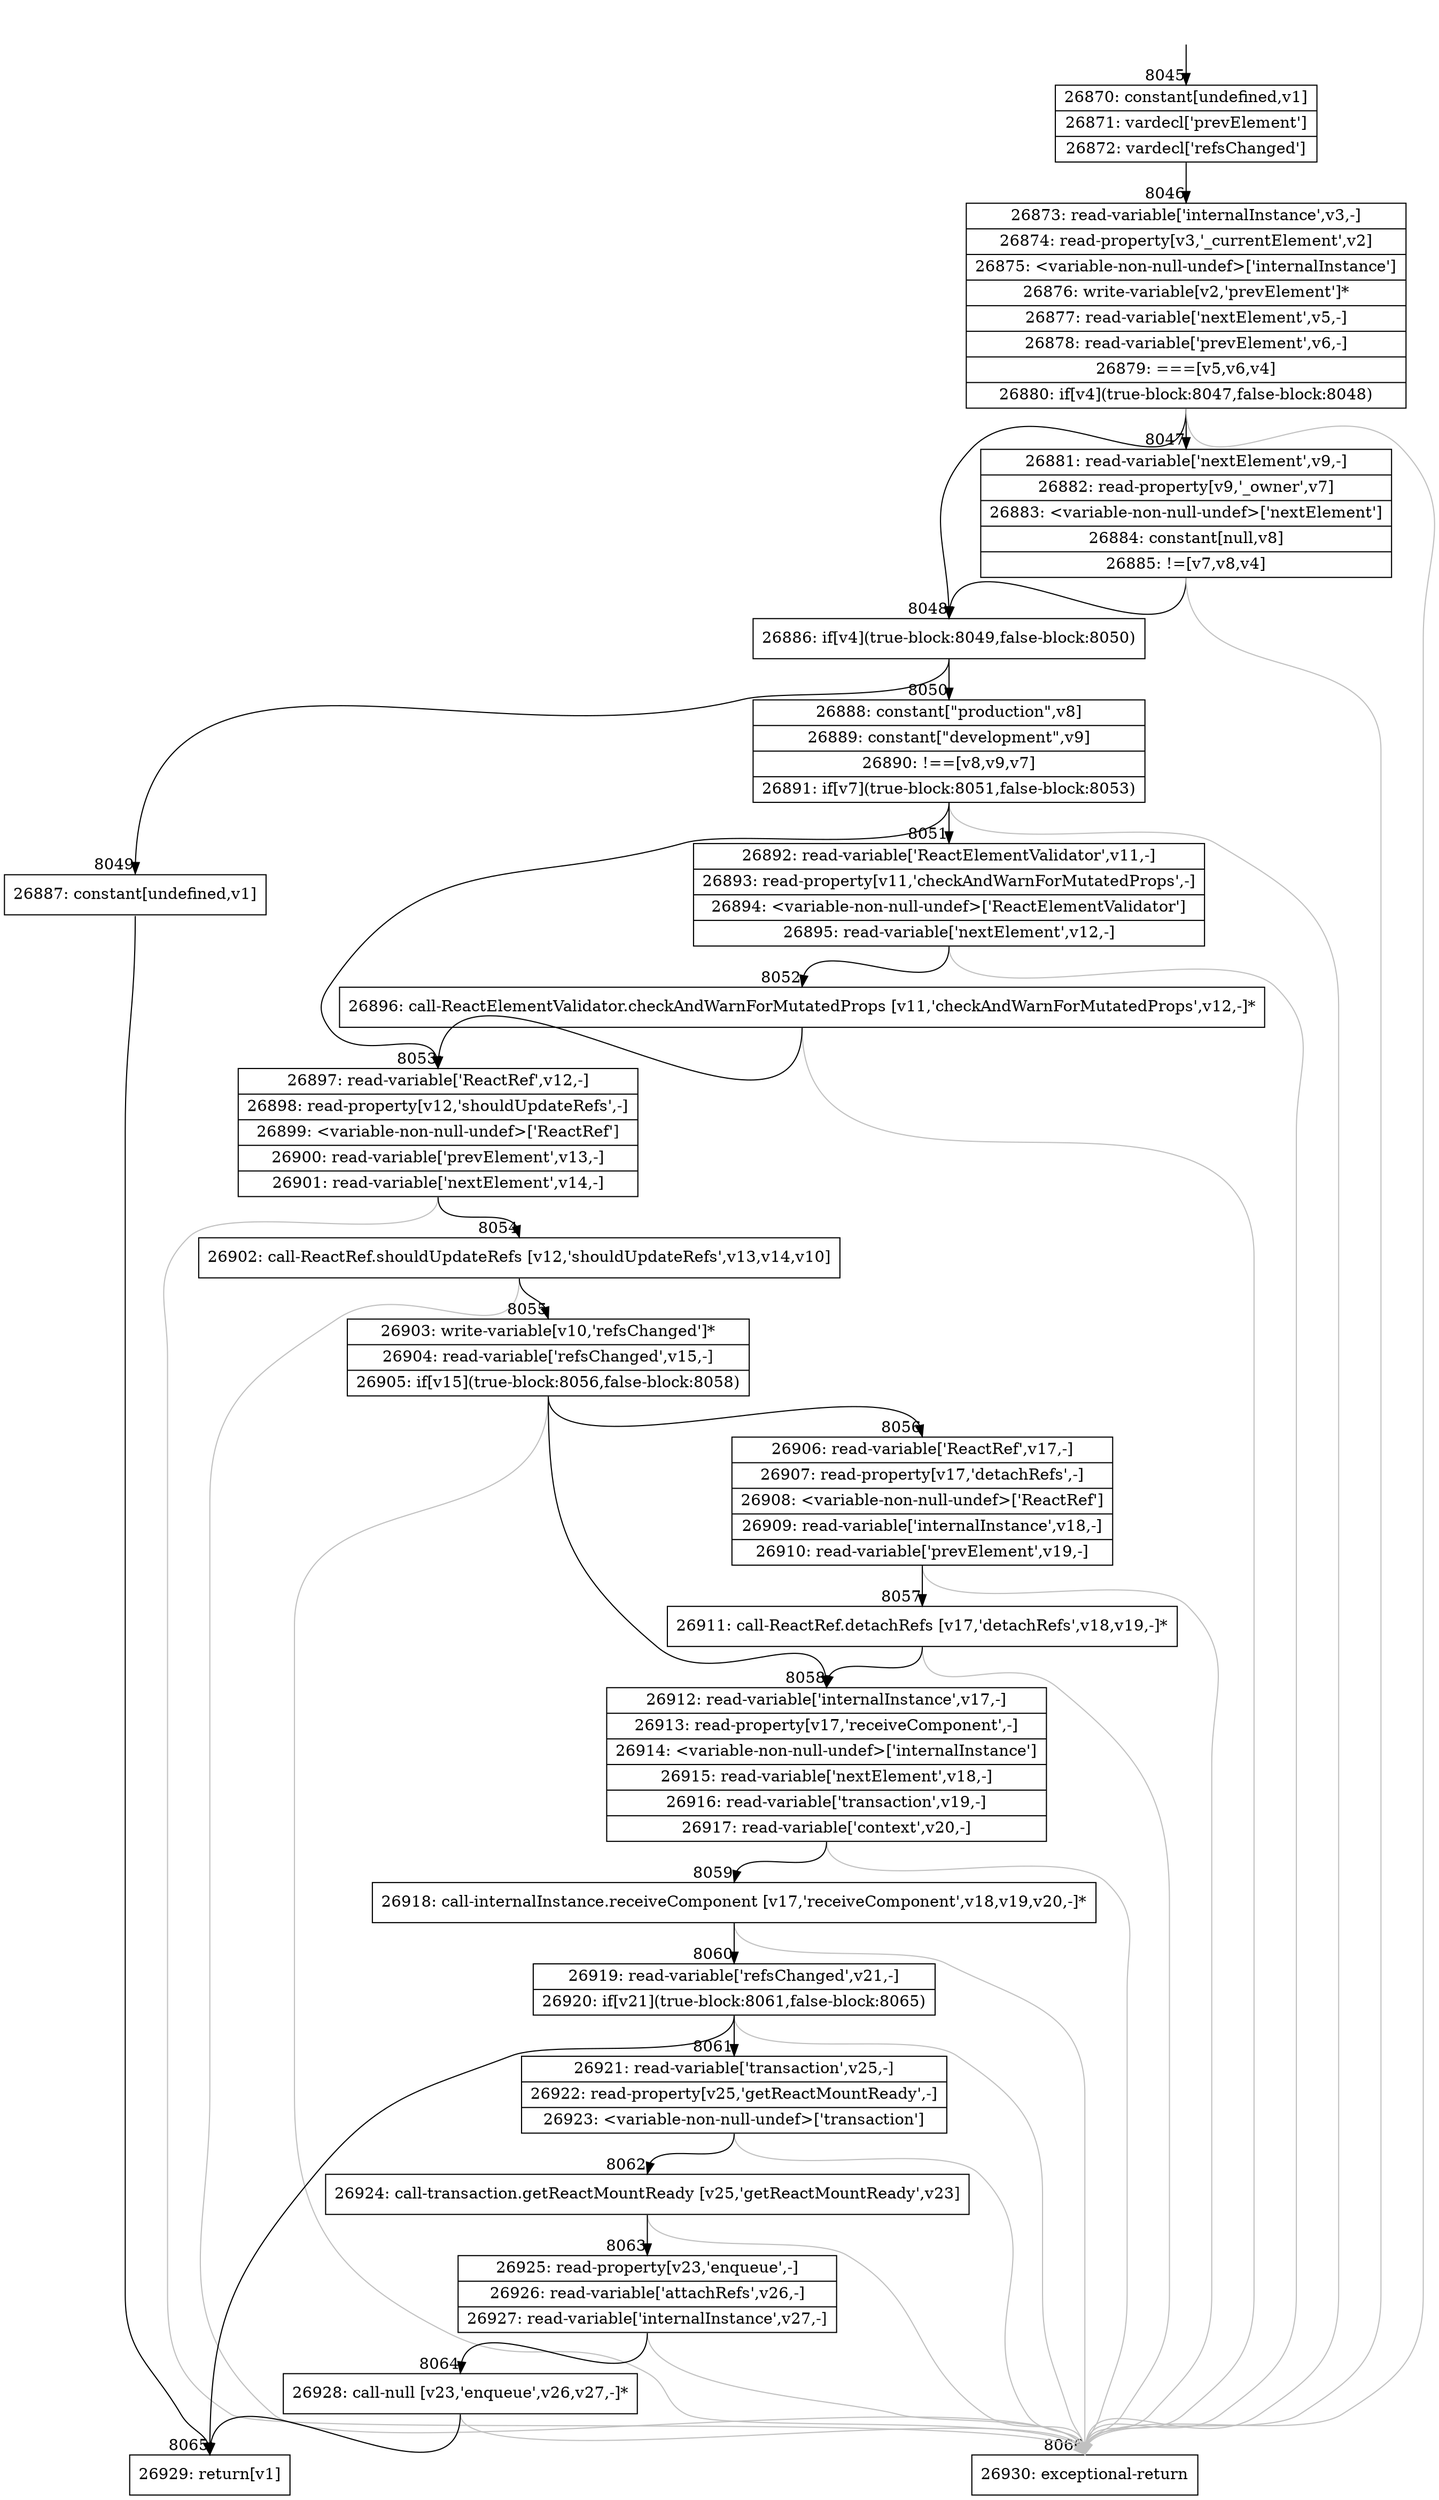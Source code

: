 digraph {
rankdir="TD"
BB_entry584[shape=none,label=""];
BB_entry584 -> BB8045 [tailport=s, headport=n, headlabel="    8045"]
BB8045 [shape=record label="{26870: constant[undefined,v1]|26871: vardecl['prevElement']|26872: vardecl['refsChanged']}" ] 
BB8045 -> BB8046 [tailport=s, headport=n, headlabel="      8046"]
BB8046 [shape=record label="{26873: read-variable['internalInstance',v3,-]|26874: read-property[v3,'_currentElement',v2]|26875: \<variable-non-null-undef\>['internalInstance']|26876: write-variable[v2,'prevElement']*|26877: read-variable['nextElement',v5,-]|26878: read-variable['prevElement',v6,-]|26879: ===[v5,v6,v4]|26880: if[v4](true-block:8047,false-block:8048)}" ] 
BB8046 -> BB8048 [tailport=s, headport=n, headlabel="      8048"]
BB8046 -> BB8047 [tailport=s, headport=n, headlabel="      8047"]
BB8046 -> BB8066 [tailport=s, headport=n, color=gray, headlabel="      8066"]
BB8047 [shape=record label="{26881: read-variable['nextElement',v9,-]|26882: read-property[v9,'_owner',v7]|26883: \<variable-non-null-undef\>['nextElement']|26884: constant[null,v8]|26885: !=[v7,v8,v4]}" ] 
BB8047 -> BB8048 [tailport=s, headport=n]
BB8047 -> BB8066 [tailport=s, headport=n, color=gray]
BB8048 [shape=record label="{26886: if[v4](true-block:8049,false-block:8050)}" ] 
BB8048 -> BB8049 [tailport=s, headport=n, headlabel="      8049"]
BB8048 -> BB8050 [tailport=s, headport=n, headlabel="      8050"]
BB8049 [shape=record label="{26887: constant[undefined,v1]}" ] 
BB8049 -> BB8065 [tailport=s, headport=n, headlabel="      8065"]
BB8050 [shape=record label="{26888: constant[\"production\",v8]|26889: constant[\"development\",v9]|26890: !==[v8,v9,v7]|26891: if[v7](true-block:8051,false-block:8053)}" ] 
BB8050 -> BB8051 [tailport=s, headport=n, headlabel="      8051"]
BB8050 -> BB8053 [tailport=s, headport=n, headlabel="      8053"]
BB8050 -> BB8066 [tailport=s, headport=n, color=gray]
BB8051 [shape=record label="{26892: read-variable['ReactElementValidator',v11,-]|26893: read-property[v11,'checkAndWarnForMutatedProps',-]|26894: \<variable-non-null-undef\>['ReactElementValidator']|26895: read-variable['nextElement',v12,-]}" ] 
BB8051 -> BB8052 [tailport=s, headport=n, headlabel="      8052"]
BB8051 -> BB8066 [tailport=s, headport=n, color=gray]
BB8052 [shape=record label="{26896: call-ReactElementValidator.checkAndWarnForMutatedProps [v11,'checkAndWarnForMutatedProps',v12,-]*}" ] 
BB8052 -> BB8053 [tailport=s, headport=n]
BB8052 -> BB8066 [tailport=s, headport=n, color=gray]
BB8053 [shape=record label="{26897: read-variable['ReactRef',v12,-]|26898: read-property[v12,'shouldUpdateRefs',-]|26899: \<variable-non-null-undef\>['ReactRef']|26900: read-variable['prevElement',v13,-]|26901: read-variable['nextElement',v14,-]}" ] 
BB8053 -> BB8054 [tailport=s, headport=n, headlabel="      8054"]
BB8053 -> BB8066 [tailport=s, headport=n, color=gray]
BB8054 [shape=record label="{26902: call-ReactRef.shouldUpdateRefs [v12,'shouldUpdateRefs',v13,v14,v10]}" ] 
BB8054 -> BB8055 [tailport=s, headport=n, headlabel="      8055"]
BB8054 -> BB8066 [tailport=s, headport=n, color=gray]
BB8055 [shape=record label="{26903: write-variable[v10,'refsChanged']*|26904: read-variable['refsChanged',v15,-]|26905: if[v15](true-block:8056,false-block:8058)}" ] 
BB8055 -> BB8056 [tailport=s, headport=n, headlabel="      8056"]
BB8055 -> BB8058 [tailport=s, headport=n, headlabel="      8058"]
BB8055 -> BB8066 [tailport=s, headport=n, color=gray]
BB8056 [shape=record label="{26906: read-variable['ReactRef',v17,-]|26907: read-property[v17,'detachRefs',-]|26908: \<variable-non-null-undef\>['ReactRef']|26909: read-variable['internalInstance',v18,-]|26910: read-variable['prevElement',v19,-]}" ] 
BB8056 -> BB8057 [tailport=s, headport=n, headlabel="      8057"]
BB8056 -> BB8066 [tailport=s, headport=n, color=gray]
BB8057 [shape=record label="{26911: call-ReactRef.detachRefs [v17,'detachRefs',v18,v19,-]*}" ] 
BB8057 -> BB8058 [tailport=s, headport=n]
BB8057 -> BB8066 [tailport=s, headport=n, color=gray]
BB8058 [shape=record label="{26912: read-variable['internalInstance',v17,-]|26913: read-property[v17,'receiveComponent',-]|26914: \<variable-non-null-undef\>['internalInstance']|26915: read-variable['nextElement',v18,-]|26916: read-variable['transaction',v19,-]|26917: read-variable['context',v20,-]}" ] 
BB8058 -> BB8059 [tailport=s, headport=n, headlabel="      8059"]
BB8058 -> BB8066 [tailport=s, headport=n, color=gray]
BB8059 [shape=record label="{26918: call-internalInstance.receiveComponent [v17,'receiveComponent',v18,v19,v20,-]*}" ] 
BB8059 -> BB8060 [tailport=s, headport=n, headlabel="      8060"]
BB8059 -> BB8066 [tailport=s, headport=n, color=gray]
BB8060 [shape=record label="{26919: read-variable['refsChanged',v21,-]|26920: if[v21](true-block:8061,false-block:8065)}" ] 
BB8060 -> BB8061 [tailport=s, headport=n, headlabel="      8061"]
BB8060 -> BB8065 [tailport=s, headport=n]
BB8060 -> BB8066 [tailport=s, headport=n, color=gray]
BB8061 [shape=record label="{26921: read-variable['transaction',v25,-]|26922: read-property[v25,'getReactMountReady',-]|26923: \<variable-non-null-undef\>['transaction']}" ] 
BB8061 -> BB8062 [tailport=s, headport=n, headlabel="      8062"]
BB8061 -> BB8066 [tailport=s, headport=n, color=gray]
BB8062 [shape=record label="{26924: call-transaction.getReactMountReady [v25,'getReactMountReady',v23]}" ] 
BB8062 -> BB8063 [tailport=s, headport=n, headlabel="      8063"]
BB8062 -> BB8066 [tailport=s, headport=n, color=gray]
BB8063 [shape=record label="{26925: read-property[v23,'enqueue',-]|26926: read-variable['attachRefs',v26,-]|26927: read-variable['internalInstance',v27,-]}" ] 
BB8063 -> BB8064 [tailport=s, headport=n, headlabel="      8064"]
BB8063 -> BB8066 [tailport=s, headport=n, color=gray]
BB8064 [shape=record label="{26928: call-null [v23,'enqueue',v26,v27,-]*}" ] 
BB8064 -> BB8065 [tailport=s, headport=n]
BB8064 -> BB8066 [tailport=s, headport=n, color=gray]
BB8065 [shape=record label="{26929: return[v1]}" ] 
BB8066 [shape=record label="{26930: exceptional-return}" ] 
//#$~ 14154
}
